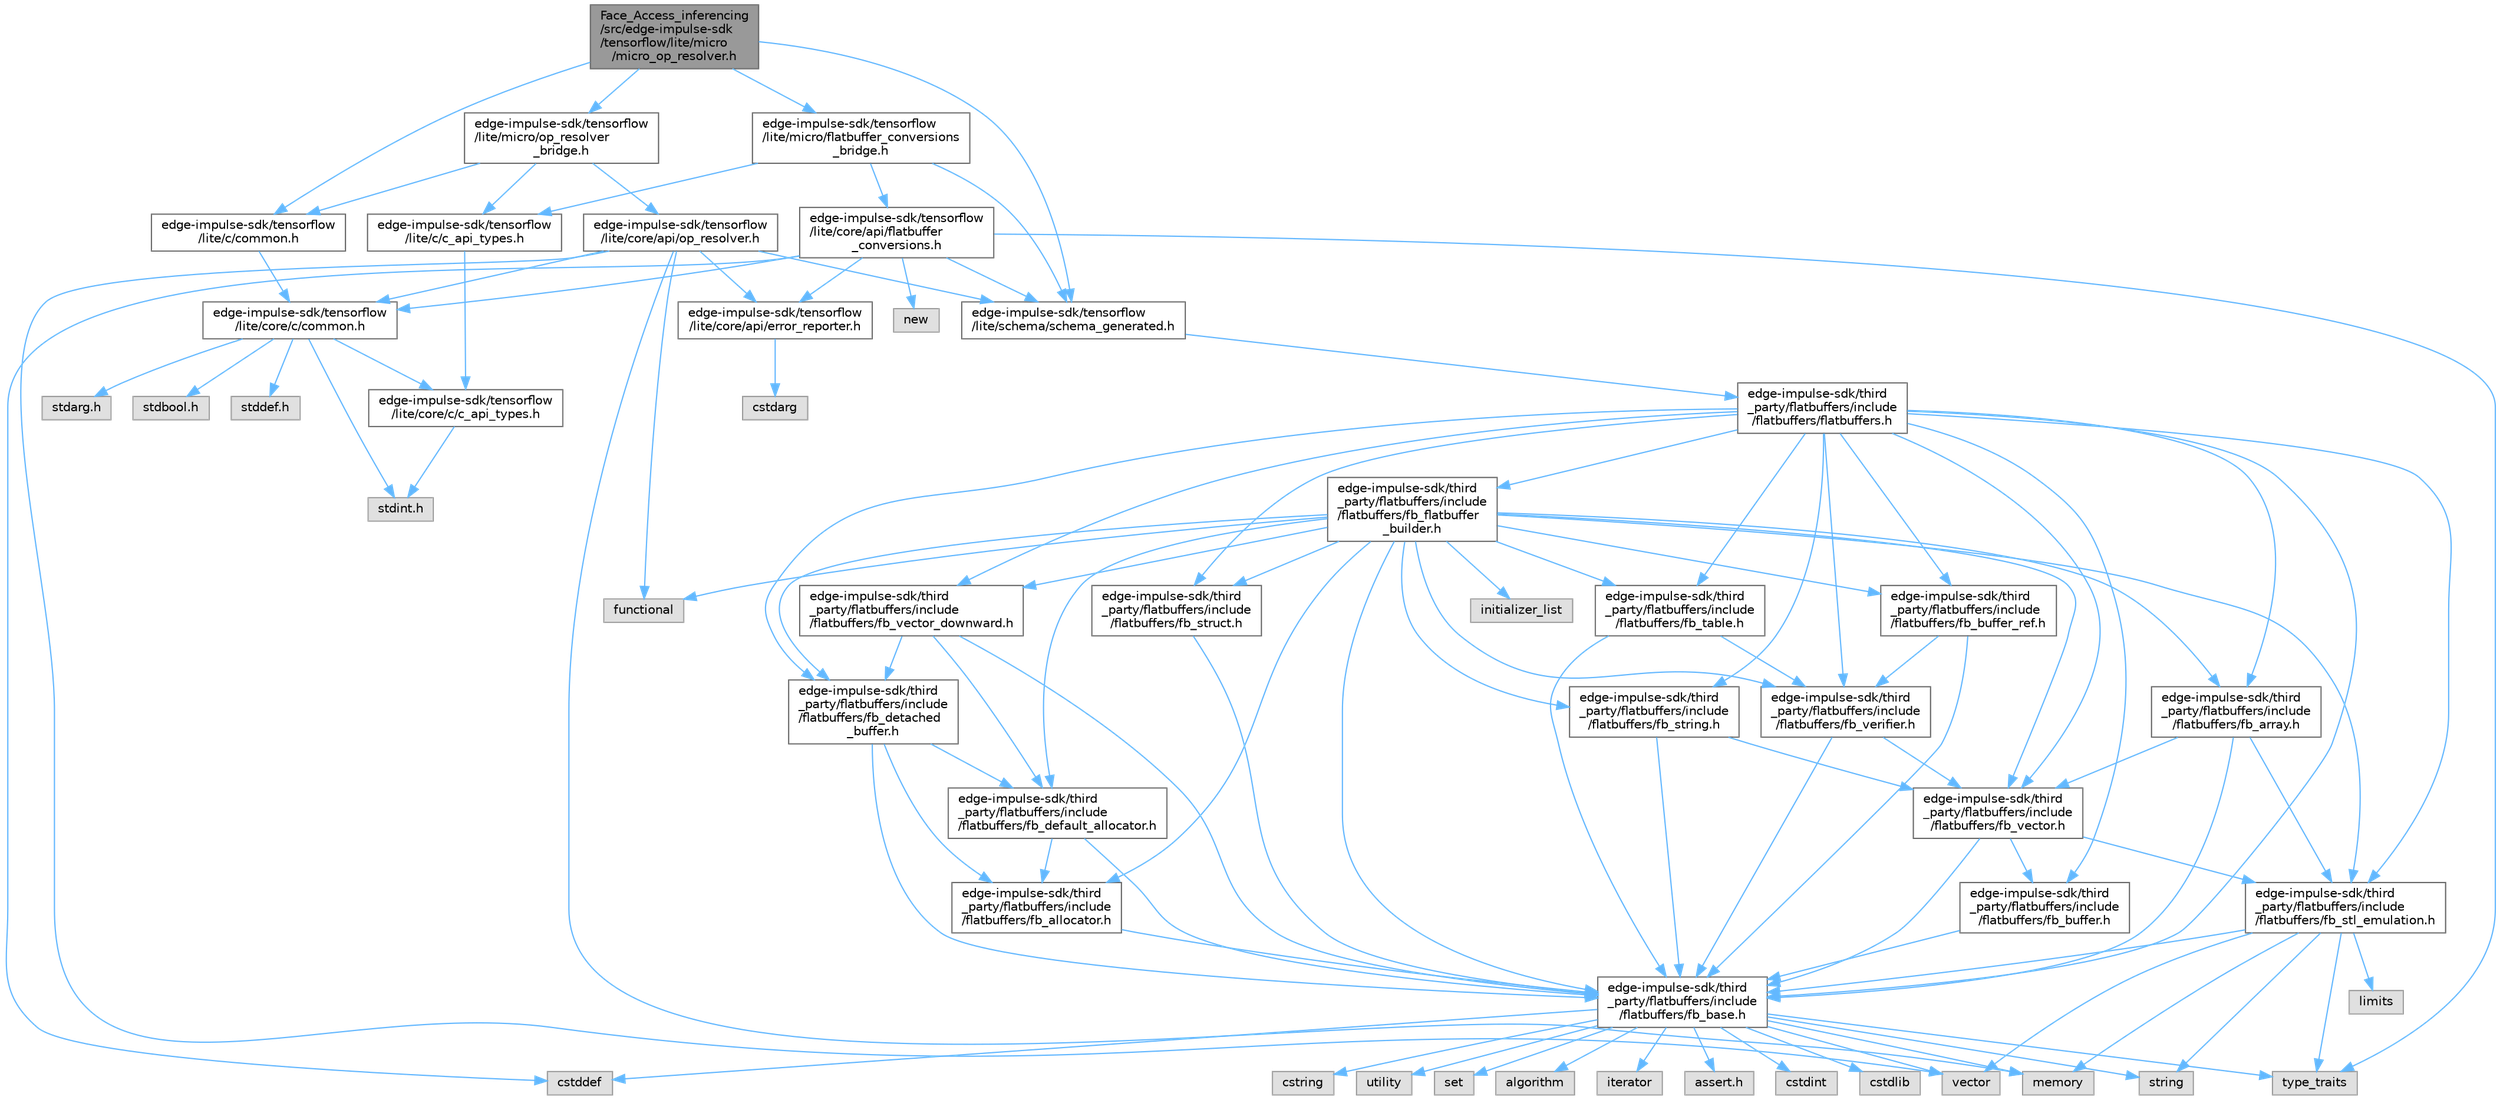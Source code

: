 digraph "Face_Access_inferencing/src/edge-impulse-sdk/tensorflow/lite/micro/micro_op_resolver.h"
{
 // LATEX_PDF_SIZE
  bgcolor="transparent";
  edge [fontname=Helvetica,fontsize=10,labelfontname=Helvetica,labelfontsize=10];
  node [fontname=Helvetica,fontsize=10,shape=box,height=0.2,width=0.4];
  Node1 [id="Node000001",label="Face_Access_inferencing\l/src/edge-impulse-sdk\l/tensorflow/lite/micro\l/micro_op_resolver.h",height=0.2,width=0.4,color="gray40", fillcolor="grey60", style="filled", fontcolor="black",tooltip=" "];
  Node1 -> Node2 [id="edge105_Node000001_Node000002",color="steelblue1",style="solid",tooltip=" "];
  Node2 [id="Node000002",label="edge-impulse-sdk/tensorflow\l/lite/c/common.h",height=0.2,width=0.4,color="grey40", fillcolor="white", style="filled",URL="$_face___access__inferencing_2src_2edge-impulse-sdk_2tensorflow_2lite_2c_2common_8h.html",tooltip=" "];
  Node2 -> Node3 [id="edge106_Node000002_Node000003",color="steelblue1",style="solid",tooltip=" "];
  Node3 [id="Node000003",label="edge-impulse-sdk/tensorflow\l/lite/core/c/common.h",height=0.2,width=0.4,color="grey40", fillcolor="white", style="filled",URL="$_face___access__inferencing_2src_2edge-impulse-sdk_2tensorflow_2lite_2core_2c_2common_8h.html",tooltip=" "];
  Node3 -> Node4 [id="edge107_Node000003_Node000004",color="steelblue1",style="solid",tooltip=" "];
  Node4 [id="Node000004",label="stdarg.h",height=0.2,width=0.4,color="grey60", fillcolor="#E0E0E0", style="filled",tooltip=" "];
  Node3 -> Node5 [id="edge108_Node000003_Node000005",color="steelblue1",style="solid",tooltip=" "];
  Node5 [id="Node000005",label="stdbool.h",height=0.2,width=0.4,color="grey60", fillcolor="#E0E0E0", style="filled",tooltip=" "];
  Node3 -> Node6 [id="edge109_Node000003_Node000006",color="steelblue1",style="solid",tooltip=" "];
  Node6 [id="Node000006",label="stddef.h",height=0.2,width=0.4,color="grey60", fillcolor="#E0E0E0", style="filled",tooltip=" "];
  Node3 -> Node7 [id="edge110_Node000003_Node000007",color="steelblue1",style="solid",tooltip=" "];
  Node7 [id="Node000007",label="stdint.h",height=0.2,width=0.4,color="grey60", fillcolor="#E0E0E0", style="filled",tooltip=" "];
  Node3 -> Node8 [id="edge111_Node000003_Node000008",color="steelblue1",style="solid",tooltip=" "];
  Node8 [id="Node000008",label="edge-impulse-sdk/tensorflow\l/lite/core/c/c_api_types.h",height=0.2,width=0.4,color="grey40", fillcolor="white", style="filled",URL="$_face___access__inferencing_2src_2edge-impulse-sdk_2tensorflow_2lite_2core_2c_2c__api__types_8h.html",tooltip=" "];
  Node8 -> Node7 [id="edge112_Node000008_Node000007",color="steelblue1",style="solid",tooltip=" "];
  Node1 -> Node9 [id="edge113_Node000001_Node000009",color="steelblue1",style="solid",tooltip=" "];
  Node9 [id="Node000009",label="edge-impulse-sdk/tensorflow\l/lite/micro/flatbuffer_conversions\l_bridge.h",height=0.2,width=0.4,color="grey40", fillcolor="white", style="filled",URL="$_face___access__inferencing_2src_2edge-impulse-sdk_2tensorflow_2lite_2micro_2flatbuffer__conversions__bridge_8h.html",tooltip=" "];
  Node9 -> Node10 [id="edge114_Node000009_Node000010",color="steelblue1",style="solid",tooltip=" "];
  Node10 [id="Node000010",label="edge-impulse-sdk/tensorflow\l/lite/c/c_api_types.h",height=0.2,width=0.4,color="grey40", fillcolor="white", style="filled",URL="$_face___access__inferencing_2src_2edge-impulse-sdk_2tensorflow_2lite_2c_2c__api__types_8h.html",tooltip=" "];
  Node10 -> Node8 [id="edge115_Node000010_Node000008",color="steelblue1",style="solid",tooltip=" "];
  Node9 -> Node11 [id="edge116_Node000009_Node000011",color="steelblue1",style="solid",tooltip=" "];
  Node11 [id="Node000011",label="edge-impulse-sdk/tensorflow\l/lite/core/api/flatbuffer\l_conversions.h",height=0.2,width=0.4,color="grey40", fillcolor="white", style="filled",URL="$_face___access__inferencing_2src_2edge-impulse-sdk_2tensorflow_2lite_2core_2api_2flatbuffer__conversions_8h.html",tooltip=" "];
  Node11 -> Node12 [id="edge117_Node000011_Node000012",color="steelblue1",style="solid",tooltip=" "];
  Node12 [id="Node000012",label="cstddef",height=0.2,width=0.4,color="grey60", fillcolor="#E0E0E0", style="filled",tooltip=" "];
  Node11 -> Node13 [id="edge118_Node000011_Node000013",color="steelblue1",style="solid",tooltip=" "];
  Node13 [id="Node000013",label="new",height=0.2,width=0.4,color="grey60", fillcolor="#E0E0E0", style="filled",tooltip=" "];
  Node11 -> Node14 [id="edge119_Node000011_Node000014",color="steelblue1",style="solid",tooltip=" "];
  Node14 [id="Node000014",label="type_traits",height=0.2,width=0.4,color="grey60", fillcolor="#E0E0E0", style="filled",tooltip=" "];
  Node11 -> Node15 [id="edge120_Node000011_Node000015",color="steelblue1",style="solid",tooltip=" "];
  Node15 [id="Node000015",label="edge-impulse-sdk/tensorflow\l/lite/core/api/error_reporter.h",height=0.2,width=0.4,color="grey40", fillcolor="white", style="filled",URL="$_face___access__inferencing_2src_2edge-impulse-sdk_2tensorflow_2lite_2core_2api_2error__reporter_8h.html",tooltip=" "];
  Node15 -> Node16 [id="edge121_Node000015_Node000016",color="steelblue1",style="solid",tooltip=" "];
  Node16 [id="Node000016",label="cstdarg",height=0.2,width=0.4,color="grey60", fillcolor="#E0E0E0", style="filled",tooltip=" "];
  Node11 -> Node3 [id="edge122_Node000011_Node000003",color="steelblue1",style="solid",tooltip=" "];
  Node11 -> Node17 [id="edge123_Node000011_Node000017",color="steelblue1",style="solid",tooltip=" "];
  Node17 [id="Node000017",label="edge-impulse-sdk/tensorflow\l/lite/schema/schema_generated.h",height=0.2,width=0.4,color="grey40", fillcolor="white", style="filled",URL="$_face___access__inferencing_2src_2edge-impulse-sdk_2tensorflow_2lite_2schema_2schema__generated_8h.html",tooltip=" "];
  Node17 -> Node18 [id="edge124_Node000017_Node000018",color="steelblue1",style="solid",tooltip=" "];
  Node18 [id="Node000018",label="edge-impulse-sdk/third\l_party/flatbuffers/include\l/flatbuffers/flatbuffers.h",height=0.2,width=0.4,color="grey40", fillcolor="white", style="filled",URL="$_face___access__inferencing_2src_2edge-impulse-sdk_2third__party_2flatbuffers_2include_2flatbuffers_2flatbuffers_8h.html",tooltip=" "];
  Node18 -> Node19 [id="edge125_Node000018_Node000019",color="steelblue1",style="solid",tooltip=" "];
  Node19 [id="Node000019",label="edge-impulse-sdk/third\l_party/flatbuffers/include\l/flatbuffers/fb_array.h",height=0.2,width=0.4,color="grey40", fillcolor="white", style="filled",URL="$fb__array_8h.html",tooltip=" "];
  Node19 -> Node20 [id="edge126_Node000019_Node000020",color="steelblue1",style="solid",tooltip=" "];
  Node20 [id="Node000020",label="edge-impulse-sdk/third\l_party/flatbuffers/include\l/flatbuffers/fb_base.h",height=0.2,width=0.4,color="grey40", fillcolor="white", style="filled",URL="$fb__base_8h.html",tooltip=" "];
  Node20 -> Node21 [id="edge127_Node000020_Node000021",color="steelblue1",style="solid",tooltip=" "];
  Node21 [id="Node000021",label="assert.h",height=0.2,width=0.4,color="grey60", fillcolor="#E0E0E0", style="filled",tooltip=" "];
  Node20 -> Node22 [id="edge128_Node000020_Node000022",color="steelblue1",style="solid",tooltip=" "];
  Node22 [id="Node000022",label="cstdint",height=0.2,width=0.4,color="grey60", fillcolor="#E0E0E0", style="filled",tooltip=" "];
  Node20 -> Node12 [id="edge129_Node000020_Node000012",color="steelblue1",style="solid",tooltip=" "];
  Node20 -> Node23 [id="edge130_Node000020_Node000023",color="steelblue1",style="solid",tooltip=" "];
  Node23 [id="Node000023",label="cstdlib",height=0.2,width=0.4,color="grey60", fillcolor="#E0E0E0", style="filled",tooltip=" "];
  Node20 -> Node24 [id="edge131_Node000020_Node000024",color="steelblue1",style="solid",tooltip=" "];
  Node24 [id="Node000024",label="cstring",height=0.2,width=0.4,color="grey60", fillcolor="#E0E0E0", style="filled",tooltip=" "];
  Node20 -> Node25 [id="edge132_Node000020_Node000025",color="steelblue1",style="solid",tooltip=" "];
  Node25 [id="Node000025",label="utility",height=0.2,width=0.4,color="grey60", fillcolor="#E0E0E0", style="filled",tooltip=" "];
  Node20 -> Node26 [id="edge133_Node000020_Node000026",color="steelblue1",style="solid",tooltip=" "];
  Node26 [id="Node000026",label="string",height=0.2,width=0.4,color="grey60", fillcolor="#E0E0E0", style="filled",tooltip=" "];
  Node20 -> Node14 [id="edge134_Node000020_Node000014",color="steelblue1",style="solid",tooltip=" "];
  Node20 -> Node27 [id="edge135_Node000020_Node000027",color="steelblue1",style="solid",tooltip=" "];
  Node27 [id="Node000027",label="vector",height=0.2,width=0.4,color="grey60", fillcolor="#E0E0E0", style="filled",tooltip=" "];
  Node20 -> Node28 [id="edge136_Node000020_Node000028",color="steelblue1",style="solid",tooltip=" "];
  Node28 [id="Node000028",label="set",height=0.2,width=0.4,color="grey60", fillcolor="#E0E0E0", style="filled",tooltip=" "];
  Node20 -> Node29 [id="edge137_Node000020_Node000029",color="steelblue1",style="solid",tooltip=" "];
  Node29 [id="Node000029",label="algorithm",height=0.2,width=0.4,color="grey60", fillcolor="#E0E0E0", style="filled",tooltip=" "];
  Node20 -> Node30 [id="edge138_Node000020_Node000030",color="steelblue1",style="solid",tooltip=" "];
  Node30 [id="Node000030",label="iterator",height=0.2,width=0.4,color="grey60", fillcolor="#E0E0E0", style="filled",tooltip=" "];
  Node20 -> Node31 [id="edge139_Node000020_Node000031",color="steelblue1",style="solid",tooltip=" "];
  Node31 [id="Node000031",label="memory",height=0.2,width=0.4,color="grey60", fillcolor="#E0E0E0", style="filled",tooltip=" "];
  Node19 -> Node32 [id="edge140_Node000019_Node000032",color="steelblue1",style="solid",tooltip=" "];
  Node32 [id="Node000032",label="edge-impulse-sdk/third\l_party/flatbuffers/include\l/flatbuffers/fb_stl_emulation.h",height=0.2,width=0.4,color="grey40", fillcolor="white", style="filled",URL="$fb__stl__emulation_8h.html",tooltip=" "];
  Node32 -> Node20 [id="edge141_Node000032_Node000020",color="steelblue1",style="solid",tooltip=" "];
  Node32 -> Node26 [id="edge142_Node000032_Node000026",color="steelblue1",style="solid",tooltip=" "];
  Node32 -> Node14 [id="edge143_Node000032_Node000014",color="steelblue1",style="solid",tooltip=" "];
  Node32 -> Node27 [id="edge144_Node000032_Node000027",color="steelblue1",style="solid",tooltip=" "];
  Node32 -> Node31 [id="edge145_Node000032_Node000031",color="steelblue1",style="solid",tooltip=" "];
  Node32 -> Node33 [id="edge146_Node000032_Node000033",color="steelblue1",style="solid",tooltip=" "];
  Node33 [id="Node000033",label="limits",height=0.2,width=0.4,color="grey60", fillcolor="#E0E0E0", style="filled",tooltip=" "];
  Node19 -> Node34 [id="edge147_Node000019_Node000034",color="steelblue1",style="solid",tooltip=" "];
  Node34 [id="Node000034",label="edge-impulse-sdk/third\l_party/flatbuffers/include\l/flatbuffers/fb_vector.h",height=0.2,width=0.4,color="grey40", fillcolor="white", style="filled",URL="$fb__vector_8h.html",tooltip=" "];
  Node34 -> Node20 [id="edge148_Node000034_Node000020",color="steelblue1",style="solid",tooltip=" "];
  Node34 -> Node35 [id="edge149_Node000034_Node000035",color="steelblue1",style="solid",tooltip=" "];
  Node35 [id="Node000035",label="edge-impulse-sdk/third\l_party/flatbuffers/include\l/flatbuffers/fb_buffer.h",height=0.2,width=0.4,color="grey40", fillcolor="white", style="filled",URL="$fb__buffer_8h.html",tooltip=" "];
  Node35 -> Node20 [id="edge150_Node000035_Node000020",color="steelblue1",style="solid",tooltip=" "];
  Node34 -> Node32 [id="edge151_Node000034_Node000032",color="steelblue1",style="solid",tooltip=" "];
  Node18 -> Node20 [id="edge152_Node000018_Node000020",color="steelblue1",style="solid",tooltip=" "];
  Node18 -> Node35 [id="edge153_Node000018_Node000035",color="steelblue1",style="solid",tooltip=" "];
  Node18 -> Node36 [id="edge154_Node000018_Node000036",color="steelblue1",style="solid",tooltip=" "];
  Node36 [id="Node000036",label="edge-impulse-sdk/third\l_party/flatbuffers/include\l/flatbuffers/fb_buffer_ref.h",height=0.2,width=0.4,color="grey40", fillcolor="white", style="filled",URL="$fb__buffer__ref_8h.html",tooltip=" "];
  Node36 -> Node20 [id="edge155_Node000036_Node000020",color="steelblue1",style="solid",tooltip=" "];
  Node36 -> Node37 [id="edge156_Node000036_Node000037",color="steelblue1",style="solid",tooltip=" "];
  Node37 [id="Node000037",label="edge-impulse-sdk/third\l_party/flatbuffers/include\l/flatbuffers/fb_verifier.h",height=0.2,width=0.4,color="grey40", fillcolor="white", style="filled",URL="$fb__verifier_8h.html",tooltip=" "];
  Node37 -> Node20 [id="edge157_Node000037_Node000020",color="steelblue1",style="solid",tooltip=" "];
  Node37 -> Node34 [id="edge158_Node000037_Node000034",color="steelblue1",style="solid",tooltip=" "];
  Node18 -> Node38 [id="edge159_Node000018_Node000038",color="steelblue1",style="solid",tooltip=" "];
  Node38 [id="Node000038",label="edge-impulse-sdk/third\l_party/flatbuffers/include\l/flatbuffers/fb_detached\l_buffer.h",height=0.2,width=0.4,color="grey40", fillcolor="white", style="filled",URL="$fb__detached__buffer_8h.html",tooltip=" "];
  Node38 -> Node39 [id="edge160_Node000038_Node000039",color="steelblue1",style="solid",tooltip=" "];
  Node39 [id="Node000039",label="edge-impulse-sdk/third\l_party/flatbuffers/include\l/flatbuffers/fb_allocator.h",height=0.2,width=0.4,color="grey40", fillcolor="white", style="filled",URL="$fb__allocator_8h.html",tooltip=" "];
  Node39 -> Node20 [id="edge161_Node000039_Node000020",color="steelblue1",style="solid",tooltip=" "];
  Node38 -> Node20 [id="edge162_Node000038_Node000020",color="steelblue1",style="solid",tooltip=" "];
  Node38 -> Node40 [id="edge163_Node000038_Node000040",color="steelblue1",style="solid",tooltip=" "];
  Node40 [id="Node000040",label="edge-impulse-sdk/third\l_party/flatbuffers/include\l/flatbuffers/fb_default_allocator.h",height=0.2,width=0.4,color="grey40", fillcolor="white", style="filled",URL="$fb__default__allocator_8h.html",tooltip=" "];
  Node40 -> Node39 [id="edge164_Node000040_Node000039",color="steelblue1",style="solid",tooltip=" "];
  Node40 -> Node20 [id="edge165_Node000040_Node000020",color="steelblue1",style="solid",tooltip=" "];
  Node18 -> Node41 [id="edge166_Node000018_Node000041",color="steelblue1",style="solid",tooltip=" "];
  Node41 [id="Node000041",label="edge-impulse-sdk/third\l_party/flatbuffers/include\l/flatbuffers/fb_flatbuffer\l_builder.h",height=0.2,width=0.4,color="grey40", fillcolor="white", style="filled",URL="$fb__flatbuffer__builder_8h.html",tooltip=" "];
  Node41 -> Node42 [id="edge167_Node000041_Node000042",color="steelblue1",style="solid",tooltip=" "];
  Node42 [id="Node000042",label="functional",height=0.2,width=0.4,color="grey60", fillcolor="#E0E0E0", style="filled",tooltip=" "];
  Node41 -> Node43 [id="edge168_Node000041_Node000043",color="steelblue1",style="solid",tooltip=" "];
  Node43 [id="Node000043",label="initializer_list",height=0.2,width=0.4,color="grey60", fillcolor="#E0E0E0", style="filled",tooltip=" "];
  Node41 -> Node39 [id="edge169_Node000041_Node000039",color="steelblue1",style="solid",tooltip=" "];
  Node41 -> Node19 [id="edge170_Node000041_Node000019",color="steelblue1",style="solid",tooltip=" "];
  Node41 -> Node20 [id="edge171_Node000041_Node000020",color="steelblue1",style="solid",tooltip=" "];
  Node41 -> Node36 [id="edge172_Node000041_Node000036",color="steelblue1",style="solid",tooltip=" "];
  Node41 -> Node40 [id="edge173_Node000041_Node000040",color="steelblue1",style="solid",tooltip=" "];
  Node41 -> Node38 [id="edge174_Node000041_Node000038",color="steelblue1",style="solid",tooltip=" "];
  Node41 -> Node32 [id="edge175_Node000041_Node000032",color="steelblue1",style="solid",tooltip=" "];
  Node41 -> Node44 [id="edge176_Node000041_Node000044",color="steelblue1",style="solid",tooltip=" "];
  Node44 [id="Node000044",label="edge-impulse-sdk/third\l_party/flatbuffers/include\l/flatbuffers/fb_string.h",height=0.2,width=0.4,color="grey40", fillcolor="white", style="filled",URL="$fb__string_8h.html",tooltip=" "];
  Node44 -> Node20 [id="edge177_Node000044_Node000020",color="steelblue1",style="solid",tooltip=" "];
  Node44 -> Node34 [id="edge178_Node000044_Node000034",color="steelblue1",style="solid",tooltip=" "];
  Node41 -> Node45 [id="edge179_Node000041_Node000045",color="steelblue1",style="solid",tooltip=" "];
  Node45 [id="Node000045",label="edge-impulse-sdk/third\l_party/flatbuffers/include\l/flatbuffers/fb_struct.h",height=0.2,width=0.4,color="grey40", fillcolor="white", style="filled",URL="$fb__struct_8h.html",tooltip=" "];
  Node45 -> Node20 [id="edge180_Node000045_Node000020",color="steelblue1",style="solid",tooltip=" "];
  Node41 -> Node46 [id="edge181_Node000041_Node000046",color="steelblue1",style="solid",tooltip=" "];
  Node46 [id="Node000046",label="edge-impulse-sdk/third\l_party/flatbuffers/include\l/flatbuffers/fb_table.h",height=0.2,width=0.4,color="grey40", fillcolor="white", style="filled",URL="$fb__table_8h.html",tooltip=" "];
  Node46 -> Node20 [id="edge182_Node000046_Node000020",color="steelblue1",style="solid",tooltip=" "];
  Node46 -> Node37 [id="edge183_Node000046_Node000037",color="steelblue1",style="solid",tooltip=" "];
  Node41 -> Node34 [id="edge184_Node000041_Node000034",color="steelblue1",style="solid",tooltip=" "];
  Node41 -> Node47 [id="edge185_Node000041_Node000047",color="steelblue1",style="solid",tooltip=" "];
  Node47 [id="Node000047",label="edge-impulse-sdk/third\l_party/flatbuffers/include\l/flatbuffers/fb_vector_downward.h",height=0.2,width=0.4,color="grey40", fillcolor="white", style="filled",URL="$fb__vector__downward_8h.html",tooltip=" "];
  Node47 -> Node20 [id="edge186_Node000047_Node000020",color="steelblue1",style="solid",tooltip=" "];
  Node47 -> Node40 [id="edge187_Node000047_Node000040",color="steelblue1",style="solid",tooltip=" "];
  Node47 -> Node38 [id="edge188_Node000047_Node000038",color="steelblue1",style="solid",tooltip=" "];
  Node41 -> Node37 [id="edge189_Node000041_Node000037",color="steelblue1",style="solid",tooltip=" "];
  Node18 -> Node32 [id="edge190_Node000018_Node000032",color="steelblue1",style="solid",tooltip=" "];
  Node18 -> Node44 [id="edge191_Node000018_Node000044",color="steelblue1",style="solid",tooltip=" "];
  Node18 -> Node45 [id="edge192_Node000018_Node000045",color="steelblue1",style="solid",tooltip=" "];
  Node18 -> Node46 [id="edge193_Node000018_Node000046",color="steelblue1",style="solid",tooltip=" "];
  Node18 -> Node34 [id="edge194_Node000018_Node000034",color="steelblue1",style="solid",tooltip=" "];
  Node18 -> Node47 [id="edge195_Node000018_Node000047",color="steelblue1",style="solid",tooltip=" "];
  Node18 -> Node37 [id="edge196_Node000018_Node000037",color="steelblue1",style="solid",tooltip=" "];
  Node9 -> Node17 [id="edge197_Node000009_Node000017",color="steelblue1",style="solid",tooltip=" "];
  Node1 -> Node48 [id="edge198_Node000001_Node000048",color="steelblue1",style="solid",tooltip=" "];
  Node48 [id="Node000048",label="edge-impulse-sdk/tensorflow\l/lite/micro/op_resolver\l_bridge.h",height=0.2,width=0.4,color="grey40", fillcolor="white", style="filled",URL="$_face___access__inferencing_2src_2edge-impulse-sdk_2tensorflow_2lite_2micro_2op__resolver__bridge_8h.html",tooltip=" "];
  Node48 -> Node10 [id="edge199_Node000048_Node000010",color="steelblue1",style="solid",tooltip=" "];
  Node48 -> Node2 [id="edge200_Node000048_Node000002",color="steelblue1",style="solid",tooltip=" "];
  Node48 -> Node49 [id="edge201_Node000048_Node000049",color="steelblue1",style="solid",tooltip=" "];
  Node49 [id="Node000049",label="edge-impulse-sdk/tensorflow\l/lite/core/api/op_resolver.h",height=0.2,width=0.4,color="grey40", fillcolor="white", style="filled",URL="$_face___access__inferencing_2src_2edge-impulse-sdk_2tensorflow_2lite_2core_2api_2op__resolver_8h.html",tooltip=" "];
  Node49 -> Node42 [id="edge202_Node000049_Node000042",color="steelblue1",style="solid",tooltip=" "];
  Node49 -> Node31 [id="edge203_Node000049_Node000031",color="steelblue1",style="solid",tooltip=" "];
  Node49 -> Node27 [id="edge204_Node000049_Node000027",color="steelblue1",style="solid",tooltip=" "];
  Node49 -> Node15 [id="edge205_Node000049_Node000015",color="steelblue1",style="solid",tooltip=" "];
  Node49 -> Node3 [id="edge206_Node000049_Node000003",color="steelblue1",style="solid",tooltip=" "];
  Node49 -> Node17 [id="edge207_Node000049_Node000017",color="steelblue1",style="solid",tooltip=" "];
  Node1 -> Node17 [id="edge208_Node000001_Node000017",color="steelblue1",style="solid",tooltip=" "];
}
